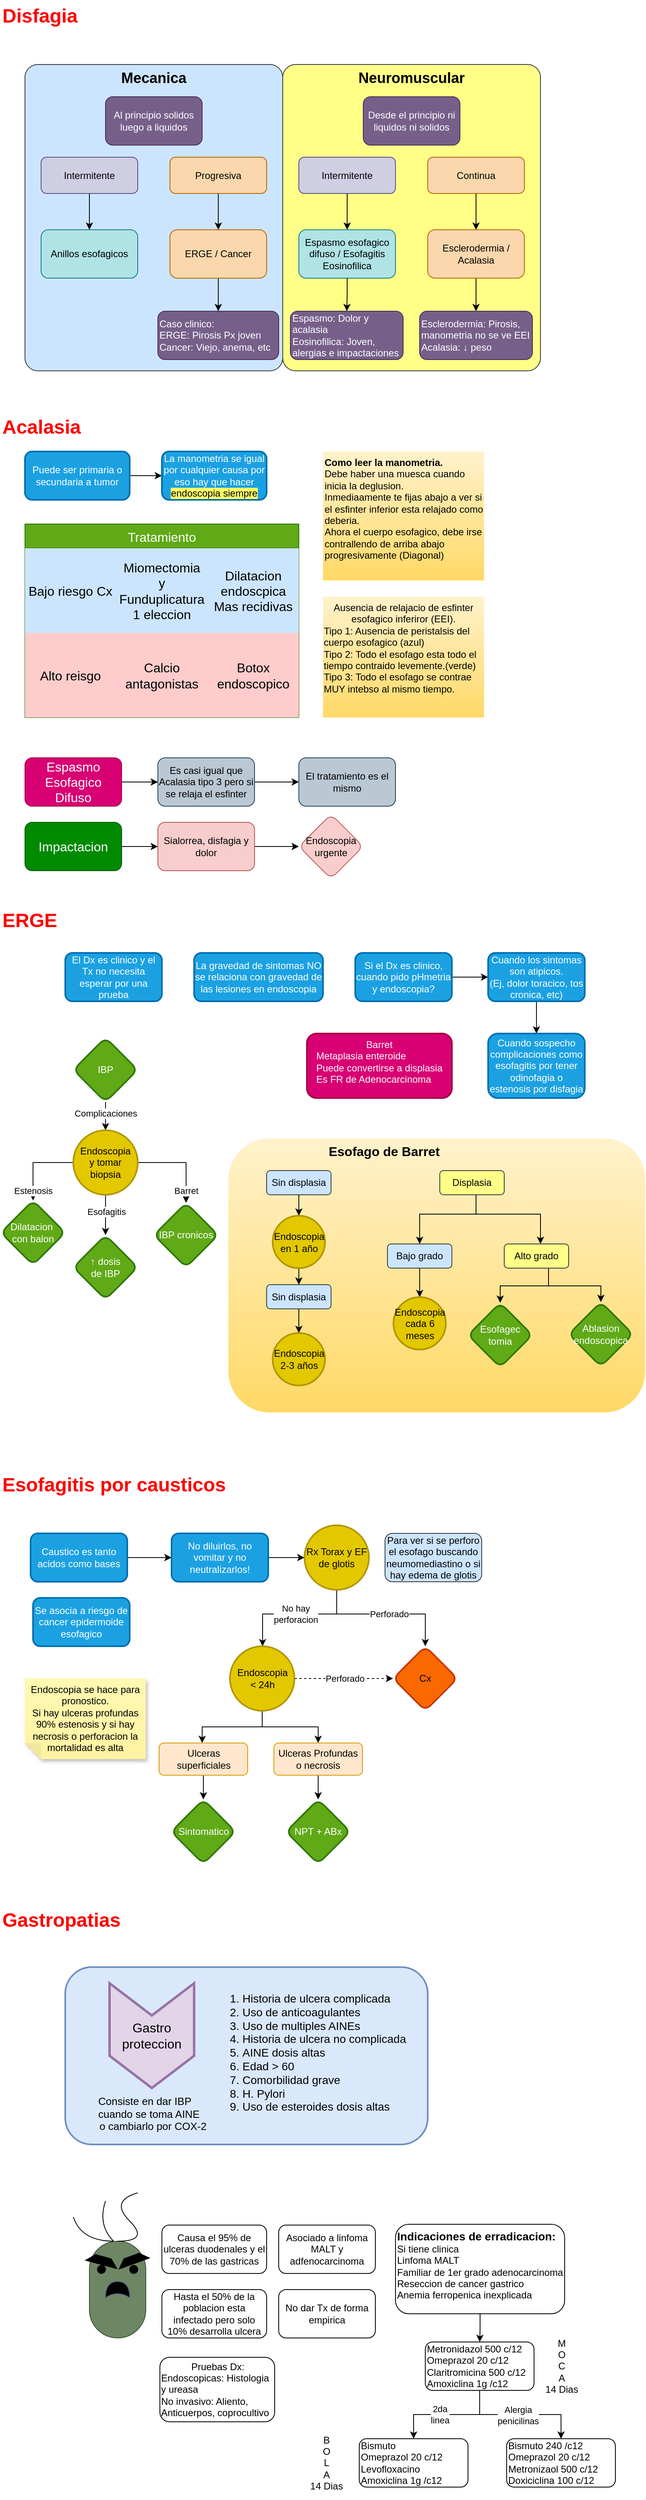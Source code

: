 <mxfile version="21.6.8" type="github">
  <diagram name="Page-1" id="vxQiwhmBXQwjBZL9es7v">
    <mxGraphModel dx="724" dy="748" grid="1" gridSize="10" guides="1" tooltips="1" connect="1" arrows="1" fold="1" page="1" pageScale="1" pageWidth="850" pageHeight="1100" background="none" math="0" shadow="0">
      <root>
        <mxCell id="0" />
        <mxCell id="1" parent="0" />
        <mxCell id="qXAimA_6PrYC_-zk_ydz-16" value="" style="rounded=1;whiteSpace=wrap;html=1;fillColor=#dae8fc;strokeColor=#6c8ebf;strokeWidth=2;" vertex="1" parent="1">
          <mxGeometry x="120" y="2480" width="450" height="220" as="geometry" />
        </mxCell>
        <mxCell id="oNGUDVq2gTV8FD3QDTzs-109" value="Esofago de Barret" style="rounded=1;whiteSpace=wrap;html=1;fillColor=#fff2cc;gradientColor=#ffd966;strokeColor=none;verticalAlign=top;fontStyle=1;fontSize=16;align=center;spacingLeft=-132;" parent="1" vertex="1">
          <mxGeometry x="322.5" y="1452" width="517.5" height="340" as="geometry" />
        </mxCell>
        <mxCell id="oNGUDVq2gTV8FD3QDTzs-1" value="Disfagia" style="text;strokeColor=none;fillColor=none;html=1;fontSize=24;fontStyle=1;verticalAlign=middle;align=left;fontColor=#FF0000;" parent="1" vertex="1">
          <mxGeometry x="40" y="40" width="200" height="40" as="geometry" />
        </mxCell>
        <mxCell id="oNGUDVq2gTV8FD3QDTzs-2" value="Mecanica" style="rounded=1;whiteSpace=wrap;html=1;fontSize=18;strokeColor=#36393d;fillColor=#cce5ff;verticalAlign=top;fontStyle=1;arcSize=5;" parent="1" vertex="1">
          <mxGeometry x="70" y="120" width="320" height="380" as="geometry" />
        </mxCell>
        <mxCell id="oNGUDVq2gTV8FD3QDTzs-3" value="Neuromuscular" style="rounded=1;whiteSpace=wrap;html=1;fontSize=18;strokeColor=#36393d;fillColor=#ffff88;verticalAlign=top;fontStyle=1;arcSize=5;" parent="1" vertex="1">
          <mxGeometry x="390" y="120" width="320" height="380" as="geometry" />
        </mxCell>
        <mxCell id="oNGUDVq2gTV8FD3QDTzs-10" value="" style="edgeStyle=orthogonalEdgeStyle;rounded=0;orthogonalLoop=1;jettySize=auto;html=1;" parent="1" source="oNGUDVq2gTV8FD3QDTzs-5" target="oNGUDVq2gTV8FD3QDTzs-9" edge="1">
          <mxGeometry relative="1" as="geometry" />
        </mxCell>
        <mxCell id="oNGUDVq2gTV8FD3QDTzs-5" value="Intermitente" style="rounded=1;whiteSpace=wrap;html=1;fillColor=#d0cee2;strokeColor=#56517e;" parent="1" vertex="1">
          <mxGeometry x="90" y="235" width="120" height="45" as="geometry" />
        </mxCell>
        <mxCell id="oNGUDVq2gTV8FD3QDTzs-12" value="" style="edgeStyle=orthogonalEdgeStyle;rounded=0;orthogonalLoop=1;jettySize=auto;html=1;" parent="1" source="oNGUDVq2gTV8FD3QDTzs-6" target="oNGUDVq2gTV8FD3QDTzs-11" edge="1">
          <mxGeometry relative="1" as="geometry" />
        </mxCell>
        <mxCell id="oNGUDVq2gTV8FD3QDTzs-6" value="Progresiva" style="rounded=1;whiteSpace=wrap;html=1;fillColor=#fad7ac;strokeColor=#b46504;" parent="1" vertex="1">
          <mxGeometry x="250" y="235" width="120" height="45" as="geometry" />
        </mxCell>
        <mxCell id="oNGUDVq2gTV8FD3QDTzs-16" value="" style="edgeStyle=orthogonalEdgeStyle;rounded=0;orthogonalLoop=1;jettySize=auto;html=1;" parent="1" source="oNGUDVq2gTV8FD3QDTzs-7" target="oNGUDVq2gTV8FD3QDTzs-15" edge="1">
          <mxGeometry relative="1" as="geometry" />
        </mxCell>
        <mxCell id="oNGUDVq2gTV8FD3QDTzs-7" value="Intermitente" style="rounded=1;whiteSpace=wrap;html=1;fillColor=#d0cee2;strokeColor=#56517e;" parent="1" vertex="1">
          <mxGeometry x="410" y="235" width="120" height="45" as="geometry" />
        </mxCell>
        <mxCell id="oNGUDVq2gTV8FD3QDTzs-18" value="" style="edgeStyle=orthogonalEdgeStyle;rounded=0;orthogonalLoop=1;jettySize=auto;html=1;" parent="1" source="oNGUDVq2gTV8FD3QDTzs-8" target="oNGUDVq2gTV8FD3QDTzs-17" edge="1">
          <mxGeometry relative="1" as="geometry" />
        </mxCell>
        <mxCell id="oNGUDVq2gTV8FD3QDTzs-8" value="Continua" style="rounded=1;whiteSpace=wrap;html=1;fillColor=#fad7ac;strokeColor=#b46504;" parent="1" vertex="1">
          <mxGeometry x="570" y="235" width="120" height="45" as="geometry" />
        </mxCell>
        <mxCell id="oNGUDVq2gTV8FD3QDTzs-9" value="Anillos esofagicos" style="rounded=1;whiteSpace=wrap;html=1;fillColor=#b0e3e6;strokeColor=#0e8088;" parent="1" vertex="1">
          <mxGeometry x="90" y="325" width="120" height="60" as="geometry" />
        </mxCell>
        <mxCell id="oNGUDVq2gTV8FD3QDTzs-14" value="" style="edgeStyle=orthogonalEdgeStyle;rounded=0;orthogonalLoop=1;jettySize=auto;html=1;" parent="1" source="oNGUDVq2gTV8FD3QDTzs-11" target="oNGUDVq2gTV8FD3QDTzs-13" edge="1">
          <mxGeometry relative="1" as="geometry" />
        </mxCell>
        <mxCell id="oNGUDVq2gTV8FD3QDTzs-11" value="ERGE / Cancer" style="rounded=1;whiteSpace=wrap;html=1;fillColor=#fad7ac;strokeColor=#b46504;" parent="1" vertex="1">
          <mxGeometry x="250" y="325" width="120" height="60" as="geometry" />
        </mxCell>
        <mxCell id="oNGUDVq2gTV8FD3QDTzs-13" value="Caso clinico:&lt;br&gt;ERGE: Pirosis Px joven&lt;br&gt;Cancer: Viejo, anema, etc" style="rounded=1;whiteSpace=wrap;html=1;align=left;fillColor=#76608a;fontColor=#ffffff;strokeColor=#432D57;" parent="1" vertex="1">
          <mxGeometry x="235" y="426" width="150" height="60" as="geometry" />
        </mxCell>
        <mxCell id="oNGUDVq2gTV8FD3QDTzs-141" value="" style="edgeStyle=orthogonalEdgeStyle;rounded=0;orthogonalLoop=1;jettySize=auto;html=1;" parent="1" source="oNGUDVq2gTV8FD3QDTzs-15" target="oNGUDVq2gTV8FD3QDTzs-140" edge="1">
          <mxGeometry relative="1" as="geometry" />
        </mxCell>
        <mxCell id="oNGUDVq2gTV8FD3QDTzs-15" value="Espasmo esofagico difuso / Esofagitis Eosinofilica" style="rounded=1;whiteSpace=wrap;html=1;fillColor=#b0e3e6;strokeColor=#0e8088;" parent="1" vertex="1">
          <mxGeometry x="410" y="325" width="120" height="60" as="geometry" />
        </mxCell>
        <mxCell id="oNGUDVq2gTV8FD3QDTzs-20" value="" style="edgeStyle=orthogonalEdgeStyle;rounded=0;orthogonalLoop=1;jettySize=auto;html=1;" parent="1" source="oNGUDVq2gTV8FD3QDTzs-17" target="oNGUDVq2gTV8FD3QDTzs-19" edge="1">
          <mxGeometry relative="1" as="geometry" />
        </mxCell>
        <mxCell id="oNGUDVq2gTV8FD3QDTzs-17" value="Esclerodermia / Acalasia" style="rounded=1;whiteSpace=wrap;html=1;fillColor=#fad7ac;strokeColor=#b46504;" parent="1" vertex="1">
          <mxGeometry x="570" y="325" width="120" height="60" as="geometry" />
        </mxCell>
        <mxCell id="oNGUDVq2gTV8FD3QDTzs-19" value="Esclerodermia: Pirosis, manometria no se ve EEI&lt;br&gt;Acalasia: ↓ peso" style="rounded=1;whiteSpace=wrap;html=1;align=left;fillColor=#76608a;fontColor=#ffffff;strokeColor=#432D57;" parent="1" vertex="1">
          <mxGeometry x="560" y="426" width="140" height="60" as="geometry" />
        </mxCell>
        <mxCell id="oNGUDVq2gTV8FD3QDTzs-21" value="Al principio solidos luego a liquidos" style="rounded=1;whiteSpace=wrap;html=1;fillColor=#76608a;fontColor=#ffffff;strokeColor=#432D57;" parent="1" vertex="1">
          <mxGeometry x="170" y="160" width="120" height="60" as="geometry" />
        </mxCell>
        <mxCell id="oNGUDVq2gTV8FD3QDTzs-22" value="Desde el principio ni liquidos ni solidos" style="rounded=1;whiteSpace=wrap;html=1;fillColor=#76608a;fontColor=#ffffff;strokeColor=#432D57;" parent="1" vertex="1">
          <mxGeometry x="490" y="160" width="120" height="60" as="geometry" />
        </mxCell>
        <mxCell id="oNGUDVq2gTV8FD3QDTzs-24" value="Acalasia" style="text;strokeColor=none;fillColor=none;html=1;fontSize=24;fontStyle=1;verticalAlign=middle;align=left;fontColor=#FF0000;" parent="1" vertex="1">
          <mxGeometry x="40" y="550" width="200" height="40" as="geometry" />
        </mxCell>
        <mxCell id="oNGUDVq2gTV8FD3QDTzs-27" value="" style="edgeStyle=orthogonalEdgeStyle;rounded=0;orthogonalLoop=1;jettySize=auto;html=1;" parent="1" source="oNGUDVq2gTV8FD3QDTzs-25" target="oNGUDVq2gTV8FD3QDTzs-26" edge="1">
          <mxGeometry relative="1" as="geometry" />
        </mxCell>
        <mxCell id="oNGUDVq2gTV8FD3QDTzs-25" value="Puede ser primaria o secundaria a tumor" style="rounded=1;whiteSpace=wrap;html=1;fillColor=#1ba1e2;fontColor=#ffffff;strokeColor=#006EAF;strokeWidth=2;" parent="1" vertex="1">
          <mxGeometry x="70" y="600" width="130" height="60" as="geometry" />
        </mxCell>
        <mxCell id="oNGUDVq2gTV8FD3QDTzs-26" value="La manometria se igual por cualquier causa por eso hay que hacer &lt;font color=&quot;#000000&quot;&gt;&lt;span style=&quot;background-color: rgb(255, 255, 102);&quot;&gt;endoscopia siempre&lt;/span&gt;&lt;/font&gt;" style="rounded=1;whiteSpace=wrap;html=1;fillColor=#1ba1e2;fontColor=#ffffff;strokeColor=#006EAF;strokeWidth=2;" parent="1" vertex="1">
          <mxGeometry x="240" y="600" width="130" height="60" as="geometry" />
        </mxCell>
        <mxCell id="oNGUDVq2gTV8FD3QDTzs-28" value="&lt;b&gt;Como leer la manometria.&lt;br&gt;&lt;/b&gt;Debe haber una muesca cuando inicia la deglusion.&lt;br&gt;Inmediaamente te fijas abajo a ver si el esfinter inferior esta relajado como deberia.&lt;br&gt;Ahora el cuerpo esofagico, debe irse contrallendo de arriba abajo progresivamente (Diagonal)" style="rounded=0;whiteSpace=wrap;html=1;verticalAlign=top;align=left;fillColor=#fff2cc;gradientColor=#ffd966;strokeColor=none;" parent="1" vertex="1">
          <mxGeometry x="440" y="600" width="200" height="160" as="geometry" />
        </mxCell>
        <mxCell id="oNGUDVq2gTV8FD3QDTzs-30" value="Ausencia de relajacio de esfinter esofagico inferiror (EEI).&lt;br&gt;&lt;div style=&quot;text-align: left;&quot;&gt;&lt;span style=&quot;background-color: initial;&quot;&gt;Tipo 1: Ausencia de peristalsis del cuerpo esofagico (azul)&lt;/span&gt;&lt;/div&gt;&lt;div style=&quot;text-align: left;&quot;&gt;&lt;span style=&quot;background-color: initial;&quot;&gt;Tipo 2: Todo el esofago esta todo el tiempo contraido levemente.(verde)&lt;/span&gt;&lt;/div&gt;&lt;div style=&quot;text-align: left;&quot;&gt;&lt;span style=&quot;background-color: initial;&quot;&gt;Tipo 3: Todo el esofago se contrae MUY intebso al mismo tiempo.&lt;/span&gt;&lt;/div&gt;" style="rounded=0;whiteSpace=wrap;html=1;verticalAlign=top;fillColor=#fff2cc;gradientColor=#ffd966;strokeColor=none;" parent="1" vertex="1">
          <mxGeometry x="440" y="780" width="200" height="150" as="geometry" />
        </mxCell>
        <mxCell id="oNGUDVq2gTV8FD3QDTzs-31" value="Tratamiento" style="shape=table;startSize=30;container=1;collapsible=0;childLayout=tableLayout;strokeColor=#2D7600;fontSize=16;fillColor=#60a917;fontColor=#ffffff;" parent="1" vertex="1">
          <mxGeometry x="70" y="690" width="340" height="240" as="geometry" />
        </mxCell>
        <mxCell id="oNGUDVq2gTV8FD3QDTzs-32" value="" style="shape=tableRow;horizontal=0;startSize=0;swimlaneHead=0;swimlaneBody=0;strokeColor=inherit;top=0;left=0;bottom=0;right=0;collapsible=0;dropTarget=0;fillColor=none;points=[[0,0.5],[1,0.5]];portConstraint=eastwest;fontSize=16;" parent="oNGUDVq2gTV8FD3QDTzs-31" vertex="1">
          <mxGeometry y="30" width="340" height="105" as="geometry" />
        </mxCell>
        <mxCell id="oNGUDVq2gTV8FD3QDTzs-33" value="Bajo riesgo Cx" style="shape=partialRectangle;html=1;whiteSpace=wrap;connectable=0;strokeColor=#36393d;overflow=hidden;fillColor=#cce5ff;top=0;left=0;bottom=0;right=0;pointerEvents=1;fontSize=16;" parent="oNGUDVq2gTV8FD3QDTzs-32" vertex="1">
          <mxGeometry width="113" height="105" as="geometry">
            <mxRectangle width="113" height="105" as="alternateBounds" />
          </mxGeometry>
        </mxCell>
        <mxCell id="oNGUDVq2gTV8FD3QDTzs-34" value="Miomectomia&lt;br&gt;y Funduplicatura&lt;br&gt;1 eleccion" style="shape=partialRectangle;html=1;whiteSpace=wrap;connectable=0;strokeColor=#36393d;overflow=hidden;fillColor=#cce5ff;top=0;left=0;bottom=0;right=0;pointerEvents=1;fontSize=16;" parent="oNGUDVq2gTV8FD3QDTzs-32" vertex="1">
          <mxGeometry x="113" width="114" height="105" as="geometry">
            <mxRectangle width="114" height="105" as="alternateBounds" />
          </mxGeometry>
        </mxCell>
        <mxCell id="oNGUDVq2gTV8FD3QDTzs-47" value="Dilatacion endoscpica&lt;br&gt;Mas recidivas" style="shape=partialRectangle;html=1;whiteSpace=wrap;connectable=0;strokeColor=#36393d;overflow=hidden;fillColor=#cce5ff;top=0;left=0;bottom=0;right=0;pointerEvents=1;fontSize=16;" parent="oNGUDVq2gTV8FD3QDTzs-32" vertex="1">
          <mxGeometry x="227" width="113" height="105" as="geometry">
            <mxRectangle width="113" height="105" as="alternateBounds" />
          </mxGeometry>
        </mxCell>
        <mxCell id="oNGUDVq2gTV8FD3QDTzs-36" value="" style="shape=tableRow;horizontal=0;startSize=0;swimlaneHead=0;swimlaneBody=0;strokeColor=inherit;top=0;left=0;bottom=0;right=0;collapsible=0;dropTarget=0;fillColor=none;points=[[0,0.5],[1,0.5]];portConstraint=eastwest;fontSize=16;" parent="oNGUDVq2gTV8FD3QDTzs-31" vertex="1">
          <mxGeometry y="135" width="340" height="105" as="geometry" />
        </mxCell>
        <mxCell id="oNGUDVq2gTV8FD3QDTzs-37" value="Alto reisgo" style="shape=partialRectangle;html=1;whiteSpace=wrap;connectable=0;strokeColor=#36393d;overflow=hidden;fillColor=#ffcccc;top=0;left=0;bottom=0;right=0;pointerEvents=1;fontSize=16;" parent="oNGUDVq2gTV8FD3QDTzs-36" vertex="1">
          <mxGeometry width="113" height="105" as="geometry">
            <mxRectangle width="113" height="105" as="alternateBounds" />
          </mxGeometry>
        </mxCell>
        <mxCell id="oNGUDVq2gTV8FD3QDTzs-38" value="Calcio antagonistas" style="shape=partialRectangle;html=1;whiteSpace=wrap;connectable=0;strokeColor=#36393d;overflow=hidden;fillColor=#ffcccc;top=0;left=0;bottom=0;right=0;pointerEvents=1;fontSize=16;" parent="oNGUDVq2gTV8FD3QDTzs-36" vertex="1">
          <mxGeometry x="113" width="114" height="105" as="geometry">
            <mxRectangle width="114" height="105" as="alternateBounds" />
          </mxGeometry>
        </mxCell>
        <mxCell id="oNGUDVq2gTV8FD3QDTzs-48" value="Botox endoscopico" style="shape=partialRectangle;html=1;whiteSpace=wrap;connectable=0;strokeColor=#36393d;overflow=hidden;fillColor=#ffcccc;top=0;left=0;bottom=0;right=0;pointerEvents=1;fontSize=16;" parent="oNGUDVq2gTV8FD3QDTzs-36" vertex="1">
          <mxGeometry x="227" width="113" height="105" as="geometry">
            <mxRectangle width="113" height="105" as="alternateBounds" />
          </mxGeometry>
        </mxCell>
        <mxCell id="oNGUDVq2gTV8FD3QDTzs-51" value="" style="edgeStyle=orthogonalEdgeStyle;rounded=0;orthogonalLoop=1;jettySize=auto;html=1;" parent="1" source="oNGUDVq2gTV8FD3QDTzs-49" target="oNGUDVq2gTV8FD3QDTzs-50" edge="1">
          <mxGeometry relative="1" as="geometry" />
        </mxCell>
        <mxCell id="oNGUDVq2gTV8FD3QDTzs-49" value="Espasmo Esofagico Difuso" style="rounded=1;whiteSpace=wrap;html=1;fontSize=16;fillColor=#d80073;fontColor=#ffffff;strokeColor=#A50040;" parent="1" vertex="1">
          <mxGeometry x="70" y="980" width="120" height="60" as="geometry" />
        </mxCell>
        <mxCell id="oNGUDVq2gTV8FD3QDTzs-53" value="" style="edgeStyle=orthogonalEdgeStyle;rounded=0;orthogonalLoop=1;jettySize=auto;html=1;" parent="1" source="oNGUDVq2gTV8FD3QDTzs-50" target="oNGUDVq2gTV8FD3QDTzs-52" edge="1">
          <mxGeometry relative="1" as="geometry" />
        </mxCell>
        <mxCell id="oNGUDVq2gTV8FD3QDTzs-50" value="Es casi igual que Acalasia tipo 3 pero si se relaja el esfinter" style="rounded=1;whiteSpace=wrap;html=1;fillColor=#bac8d3;strokeColor=#23445d;" parent="1" vertex="1">
          <mxGeometry x="235" y="980" width="120" height="60" as="geometry" />
        </mxCell>
        <mxCell id="oNGUDVq2gTV8FD3QDTzs-52" value="El tratamiento es el mismo" style="rounded=1;whiteSpace=wrap;html=1;fillColor=#bac8d3;strokeColor=#23445d;" parent="1" vertex="1">
          <mxGeometry x="410" y="980" width="120" height="60" as="geometry" />
        </mxCell>
        <mxCell id="oNGUDVq2gTV8FD3QDTzs-54" value="ERGE" style="text;strokeColor=none;fillColor=none;html=1;fontSize=24;fontStyle=1;verticalAlign=middle;align=left;fontColor=#FF0000;" parent="1" vertex="1">
          <mxGeometry x="40" y="1162" width="200" height="40" as="geometry" />
        </mxCell>
        <mxCell id="oNGUDVq2gTV8FD3QDTzs-56" value="El Dx es clinico y el Tx no necesita esperar por una prueba" style="rounded=1;whiteSpace=wrap;html=1;fillColor=#1ba1e2;fontColor=#ffffff;strokeColor=#006EAF;strokeWidth=2;" parent="1" vertex="1">
          <mxGeometry x="120" y="1222" width="120" height="60" as="geometry" />
        </mxCell>
        <mxCell id="oNGUDVq2gTV8FD3QDTzs-57" value="La gravedad de sintomas NO se relaciona con gravedad de las lesiones en endoscopia" style="rounded=1;whiteSpace=wrap;html=1;fillColor=#1ba1e2;fontColor=#ffffff;strokeColor=#006EAF;strokeWidth=2;" parent="1" vertex="1">
          <mxGeometry x="280" y="1222" width="160" height="60" as="geometry" />
        </mxCell>
        <mxCell id="oNGUDVq2gTV8FD3QDTzs-60" value="" style="edgeStyle=orthogonalEdgeStyle;rounded=0;orthogonalLoop=1;jettySize=auto;html=1;" parent="1" source="oNGUDVq2gTV8FD3QDTzs-58" target="oNGUDVq2gTV8FD3QDTzs-59" edge="1">
          <mxGeometry relative="1" as="geometry" />
        </mxCell>
        <mxCell id="oNGUDVq2gTV8FD3QDTzs-58" value="Si el Dx es clinico, cuando pido pHmetria y endoscopia?" style="rounded=1;whiteSpace=wrap;html=1;fillColor=#1ba1e2;fontColor=#ffffff;strokeColor=#006EAF;strokeWidth=2;" parent="1" vertex="1">
          <mxGeometry x="480" y="1222" width="120" height="60" as="geometry" />
        </mxCell>
        <mxCell id="oNGUDVq2gTV8FD3QDTzs-62" value="" style="edgeStyle=orthogonalEdgeStyle;rounded=0;orthogonalLoop=1;jettySize=auto;html=1;" parent="1" source="oNGUDVq2gTV8FD3QDTzs-59" target="oNGUDVq2gTV8FD3QDTzs-61" edge="1">
          <mxGeometry relative="1" as="geometry" />
        </mxCell>
        <mxCell id="oNGUDVq2gTV8FD3QDTzs-59" value="Cuando los sintomas son atipicos. &lt;br&gt;(Ej, dolor toracico, tos cronica, etc)" style="rounded=1;whiteSpace=wrap;html=1;fillColor=#1ba1e2;fontColor=#ffffff;strokeColor=#006EAF;strokeWidth=2;" parent="1" vertex="1">
          <mxGeometry x="645" y="1222" width="120" height="60" as="geometry" />
        </mxCell>
        <mxCell id="oNGUDVq2gTV8FD3QDTzs-61" value="Cuando sospecho complicaciones como esofagitis por tener odinofagia o estenosis por disfagia" style="rounded=1;whiteSpace=wrap;html=1;fillColor=#1ba1e2;fontColor=#ffffff;strokeColor=#006EAF;strokeWidth=2;" parent="1" vertex="1">
          <mxGeometry x="645" y="1322" width="120" height="80" as="geometry" />
        </mxCell>
        <mxCell id="oNGUDVq2gTV8FD3QDTzs-63" value="IBP" style="rhombus;whiteSpace=wrap;html=1;rounded=1;fillColor=#60a917;fontColor=#ffffff;strokeColor=#2D7600;strokeWidth=2;" parent="1" vertex="1">
          <mxGeometry x="130" y="1327" width="80" height="80" as="geometry" />
        </mxCell>
        <mxCell id="oNGUDVq2gTV8FD3QDTzs-65" value="IBP cronicos" style="rhombus;whiteSpace=wrap;html=1;rounded=1;fillColor=#60a917;fontColor=#ffffff;strokeColor=#2D7600;strokeWidth=2;" parent="1" vertex="1">
          <mxGeometry x="230" y="1532" width="80" height="80" as="geometry" />
        </mxCell>
        <mxCell id="oNGUDVq2gTV8FD3QDTzs-68" value="Dilatacion&amp;nbsp;&lt;br&gt;con balon" style="rhombus;whiteSpace=wrap;html=1;rounded=1;direction=south;fillColor=#60a917;fontColor=#ffffff;strokeColor=#2D7600;strokeWidth=2;" parent="1" vertex="1">
          <mxGeometry x="40" y="1529" width="80" height="80" as="geometry" />
        </mxCell>
        <mxCell id="oNGUDVq2gTV8FD3QDTzs-72" value="" style="edgeStyle=orthogonalEdgeStyle;rounded=0;orthogonalLoop=1;jettySize=auto;html=1;" parent="1" source="oNGUDVq2gTV8FD3QDTzs-63" target="oNGUDVq2gTV8FD3QDTzs-71" edge="1">
          <mxGeometry relative="1" as="geometry">
            <mxPoint x="355" y="1357" as="sourcePoint" />
            <mxPoint x="285" y="1617" as="targetPoint" />
          </mxGeometry>
        </mxCell>
        <mxCell id="oNGUDVq2gTV8FD3QDTzs-105" value="Complicaciones" style="edgeLabel;html=1;align=center;verticalAlign=middle;resizable=0;points=[];" parent="oNGUDVq2gTV8FD3QDTzs-72" vertex="1" connectable="0">
          <mxGeometry x="-0.378" relative="1" as="geometry">
            <mxPoint as="offset" />
          </mxGeometry>
        </mxCell>
        <mxCell id="oNGUDVq2gTV8FD3QDTzs-74" value="" style="edgeStyle=orthogonalEdgeStyle;rounded=0;orthogonalLoop=1;jettySize=auto;html=1;" parent="1" source="oNGUDVq2gTV8FD3QDTzs-71" target="oNGUDVq2gTV8FD3QDTzs-68" edge="1">
          <mxGeometry relative="1" as="geometry" />
        </mxCell>
        <mxCell id="oNGUDVq2gTV8FD3QDTzs-106" value="Estenosis" style="edgeLabel;html=1;align=center;verticalAlign=middle;resizable=0;points=[];" parent="oNGUDVq2gTV8FD3QDTzs-74" vertex="1" connectable="0">
          <mxGeometry x="0.559" relative="1" as="geometry">
            <mxPoint y="9" as="offset" />
          </mxGeometry>
        </mxCell>
        <mxCell id="oNGUDVq2gTV8FD3QDTzs-75" value="" style="edgeStyle=orthogonalEdgeStyle;rounded=0;orthogonalLoop=1;jettySize=auto;html=1;" parent="1" source="oNGUDVq2gTV8FD3QDTzs-71" target="oNGUDVq2gTV8FD3QDTzs-65" edge="1">
          <mxGeometry relative="1" as="geometry" />
        </mxCell>
        <mxCell id="oNGUDVq2gTV8FD3QDTzs-104" value="Barret" style="edgeLabel;html=1;align=center;verticalAlign=middle;resizable=0;points=[];" parent="oNGUDVq2gTV8FD3QDTzs-75" vertex="1" connectable="0">
          <mxGeometry x="0.65" y="2" relative="1" as="geometry">
            <mxPoint x="-2" y="4" as="offset" />
          </mxGeometry>
        </mxCell>
        <mxCell id="oNGUDVq2gTV8FD3QDTzs-79" value="" style="edgeStyle=orthogonalEdgeStyle;rounded=0;orthogonalLoop=1;jettySize=auto;html=1;" parent="1" source="oNGUDVq2gTV8FD3QDTzs-71" target="oNGUDVq2gTV8FD3QDTzs-78" edge="1">
          <mxGeometry relative="1" as="geometry" />
        </mxCell>
        <mxCell id="oNGUDVq2gTV8FD3QDTzs-80" value="Esofagitis" style="edgeLabel;html=1;align=center;verticalAlign=middle;resizable=0;points=[];" parent="oNGUDVq2gTV8FD3QDTzs-79" vertex="1" connectable="0">
          <mxGeometry x="-0.176" y="1" relative="1" as="geometry">
            <mxPoint as="offset" />
          </mxGeometry>
        </mxCell>
        <mxCell id="oNGUDVq2gTV8FD3QDTzs-71" value="Endoscopia&lt;br&gt;y tomar biopsia" style="ellipse;whiteSpace=wrap;html=1;aspect=fixed;fillColor=#e3c800;fontColor=#000000;strokeColor=#B09500;strokeWidth=2;" parent="1" vertex="1">
          <mxGeometry x="130" y="1442" width="80" height="80" as="geometry" />
        </mxCell>
        <mxCell id="oNGUDVq2gTV8FD3QDTzs-78" value="↑ dosis &lt;br&gt;de IBP" style="rhombus;whiteSpace=wrap;html=1;rounded=1;fillColor=#60a917;fontColor=#ffffff;strokeColor=#2D7600;strokeWidth=2;" parent="1" vertex="1">
          <mxGeometry x="130" y="1572" width="80" height="80" as="geometry" />
        </mxCell>
        <mxCell id="oNGUDVq2gTV8FD3QDTzs-81" value="Barret&lt;br&gt;&lt;div style=&quot;text-align: left;&quot;&gt;&lt;span style=&quot;background-color: initial;&quot;&gt;Metaplasia enteroide&lt;/span&gt;&lt;/div&gt;&lt;div style=&quot;text-align: left;&quot;&gt;&lt;span style=&quot;background-color: initial;&quot;&gt;Puede convertirse a displasia&lt;/span&gt;&lt;/div&gt;&lt;div style=&quot;text-align: left;&quot;&gt;&lt;span style=&quot;background-color: initial;&quot;&gt;Es FR de Adenocarcinoma&lt;/span&gt;&lt;/div&gt;" style="rounded=1;whiteSpace=wrap;html=1;verticalAlign=top;fillColor=#d80073;fontColor=#ffffff;strokeColor=#A50040;strokeWidth=2;" parent="1" vertex="1">
          <mxGeometry x="420" y="1322" width="180" height="80" as="geometry" />
        </mxCell>
        <mxCell id="oNGUDVq2gTV8FD3QDTzs-87" value="" style="edgeStyle=orthogonalEdgeStyle;rounded=0;orthogonalLoop=1;jettySize=auto;html=1;" parent="1" source="oNGUDVq2gTV8FD3QDTzs-82" target="oNGUDVq2gTV8FD3QDTzs-86" edge="1">
          <mxGeometry relative="1" as="geometry" />
        </mxCell>
        <mxCell id="oNGUDVq2gTV8FD3QDTzs-82" value="Sin displasia" style="rounded=1;whiteSpace=wrap;html=1;fillColor=#cce5ff;strokeColor=#36393d;" parent="1" vertex="1">
          <mxGeometry x="370" y="1492" width="80" height="30" as="geometry" />
        </mxCell>
        <mxCell id="oNGUDVq2gTV8FD3QDTzs-93" value="" style="edgeStyle=orthogonalEdgeStyle;rounded=0;orthogonalLoop=1;jettySize=auto;html=1;" parent="1" source="oNGUDVq2gTV8FD3QDTzs-83" target="oNGUDVq2gTV8FD3QDTzs-92" edge="1">
          <mxGeometry relative="1" as="geometry">
            <Array as="points">
              <mxPoint x="630" y="1546" />
              <mxPoint x="560" y="1546" />
            </Array>
          </mxGeometry>
        </mxCell>
        <mxCell id="oNGUDVq2gTV8FD3QDTzs-97" value="" style="edgeStyle=orthogonalEdgeStyle;rounded=0;orthogonalLoop=1;jettySize=auto;html=1;" parent="1" source="oNGUDVq2gTV8FD3QDTzs-83" target="oNGUDVq2gTV8FD3QDTzs-96" edge="1">
          <mxGeometry relative="1" as="geometry">
            <Array as="points">
              <mxPoint x="630" y="1546" />
              <mxPoint x="710" y="1546" />
            </Array>
          </mxGeometry>
        </mxCell>
        <mxCell id="oNGUDVq2gTV8FD3QDTzs-83" value="Displasia" style="rounded=1;whiteSpace=wrap;html=1;fillColor=#ffff88;strokeColor=#36393d;" parent="1" vertex="1">
          <mxGeometry x="585" y="1492" width="80" height="30" as="geometry" />
        </mxCell>
        <mxCell id="oNGUDVq2gTV8FD3QDTzs-89" value="" style="edgeStyle=orthogonalEdgeStyle;rounded=0;orthogonalLoop=1;jettySize=auto;html=1;" parent="1" source="oNGUDVq2gTV8FD3QDTzs-86" target="oNGUDVq2gTV8FD3QDTzs-88" edge="1">
          <mxGeometry relative="1" as="geometry" />
        </mxCell>
        <mxCell id="oNGUDVq2gTV8FD3QDTzs-86" value="Endoscopia en 1 año" style="ellipse;whiteSpace=wrap;html=1;rounded=1;fillColor=#e3c800;fontColor=#000000;strokeColor=#B09500;strokeWidth=2;" parent="1" vertex="1">
          <mxGeometry x="377.5" y="1548" width="65" height="65" as="geometry" />
        </mxCell>
        <mxCell id="oNGUDVq2gTV8FD3QDTzs-91" value="" style="edgeStyle=orthogonalEdgeStyle;rounded=0;orthogonalLoop=1;jettySize=auto;html=1;" parent="1" source="oNGUDVq2gTV8FD3QDTzs-88" target="oNGUDVq2gTV8FD3QDTzs-90" edge="1">
          <mxGeometry relative="1" as="geometry" />
        </mxCell>
        <mxCell id="oNGUDVq2gTV8FD3QDTzs-88" value="Sin displasia" style="rounded=1;whiteSpace=wrap;html=1;fillColor=#cce5ff;strokeColor=#36393d;" parent="1" vertex="1">
          <mxGeometry x="370" y="1633.5" width="80" height="30" as="geometry" />
        </mxCell>
        <mxCell id="oNGUDVq2gTV8FD3QDTzs-90" value="Endoscopia &lt;br&gt;2-3 años" style="ellipse;whiteSpace=wrap;html=1;rounded=1;fillColor=#e3c800;fontColor=#000000;strokeColor=#B09500;strokeWidth=2;" parent="1" vertex="1">
          <mxGeometry x="377.5" y="1693.5" width="65" height="65" as="geometry" />
        </mxCell>
        <mxCell id="oNGUDVq2gTV8FD3QDTzs-95" value="" style="edgeStyle=orthogonalEdgeStyle;rounded=0;orthogonalLoop=1;jettySize=auto;html=1;" parent="1" source="oNGUDVq2gTV8FD3QDTzs-92" target="oNGUDVq2gTV8FD3QDTzs-94" edge="1">
          <mxGeometry relative="1" as="geometry" />
        </mxCell>
        <mxCell id="oNGUDVq2gTV8FD3QDTzs-92" value="Bajo grado" style="rounded=1;whiteSpace=wrap;html=1;fillColor=#cce5ff;strokeColor=#36393d;" parent="1" vertex="1">
          <mxGeometry x="520" y="1583" width="80" height="30" as="geometry" />
        </mxCell>
        <mxCell id="oNGUDVq2gTV8FD3QDTzs-94" value="Endoscopia cada 6 meses" style="ellipse;whiteSpace=wrap;html=1;rounded=1;fillColor=#e3c800;fontColor=#000000;strokeColor=#B09500;strokeWidth=2;" parent="1" vertex="1">
          <mxGeometry x="527.5" y="1649" width="65" height="65" as="geometry" />
        </mxCell>
        <mxCell id="oNGUDVq2gTV8FD3QDTzs-99" value="" style="edgeStyle=orthogonalEdgeStyle;rounded=0;orthogonalLoop=1;jettySize=auto;html=1;" parent="1" source="oNGUDVq2gTV8FD3QDTzs-96" target="oNGUDVq2gTV8FD3QDTzs-98" edge="1">
          <mxGeometry relative="1" as="geometry">
            <Array as="points">
              <mxPoint x="720" y="1635" />
              <mxPoint x="660" y="1635" />
            </Array>
          </mxGeometry>
        </mxCell>
        <mxCell id="oNGUDVq2gTV8FD3QDTzs-101" value="" style="edgeStyle=orthogonalEdgeStyle;rounded=0;orthogonalLoop=1;jettySize=auto;html=1;entryX=0.5;entryY=0;entryDx=0;entryDy=0;" parent="1" target="oNGUDVq2gTV8FD3QDTzs-100" edge="1">
          <mxGeometry relative="1" as="geometry">
            <mxPoint x="720" y="1628" as="sourcePoint" />
            <mxPoint x="785" y="1651" as="targetPoint" />
            <Array as="points">
              <mxPoint x="720" y="1635" />
              <mxPoint x="785" y="1635" />
            </Array>
          </mxGeometry>
        </mxCell>
        <mxCell id="oNGUDVq2gTV8FD3QDTzs-96" value="Alto grado" style="rounded=1;whiteSpace=wrap;html=1;fillColor=#ffff88;strokeColor=#36393d;" parent="1" vertex="1">
          <mxGeometry x="665" y="1583" width="80" height="30" as="geometry" />
        </mxCell>
        <mxCell id="oNGUDVq2gTV8FD3QDTzs-98" value="Esofagec&lt;br&gt;tomia" style="rhombus;whiteSpace=wrap;html=1;rounded=1;fillColor=#60a917;fontColor=#ffffff;strokeColor=#2D7600;strokeWidth=2;" parent="1" vertex="1">
          <mxGeometry x="620" y="1656" width="80" height="80" as="geometry" />
        </mxCell>
        <mxCell id="oNGUDVq2gTV8FD3QDTzs-100" value="Ablasion endoscopica" style="rhombus;whiteSpace=wrap;html=1;rounded=1;fillColor=#60a917;fontColor=#ffffff;strokeColor=#2D7600;strokeWidth=2;" parent="1" vertex="1">
          <mxGeometry x="745" y="1655" width="80" height="80" as="geometry" />
        </mxCell>
        <mxCell id="oNGUDVq2gTV8FD3QDTzs-110" value="Esofagitis por causticos" style="text;strokeColor=none;fillColor=none;html=1;fontSize=24;fontStyle=1;verticalAlign=middle;align=left;fontColor=#FF0000;" parent="1" vertex="1">
          <mxGeometry x="40" y="1862" width="200" height="40" as="geometry" />
        </mxCell>
        <mxCell id="oNGUDVq2gTV8FD3QDTzs-114" value="" style="edgeStyle=orthogonalEdgeStyle;rounded=0;orthogonalLoop=1;jettySize=auto;html=1;" parent="1" source="oNGUDVq2gTV8FD3QDTzs-112" target="oNGUDVq2gTV8FD3QDTzs-113" edge="1">
          <mxGeometry relative="1" as="geometry" />
        </mxCell>
        <mxCell id="oNGUDVq2gTV8FD3QDTzs-112" value="Caustico es tanto acidos como bases" style="rounded=1;whiteSpace=wrap;html=1;fillColor=#1ba1e2;fontColor=#ffffff;strokeColor=#006EAF;strokeWidth=2;" parent="1" vertex="1">
          <mxGeometry x="77" y="1942" width="120" height="60" as="geometry" />
        </mxCell>
        <mxCell id="oNGUDVq2gTV8FD3QDTzs-116" value="" style="edgeStyle=orthogonalEdgeStyle;rounded=0;orthogonalLoop=1;jettySize=auto;html=1;" parent="1" source="oNGUDVq2gTV8FD3QDTzs-113" target="oNGUDVq2gTV8FD3QDTzs-115" edge="1">
          <mxGeometry relative="1" as="geometry" />
        </mxCell>
        <mxCell id="oNGUDVq2gTV8FD3QDTzs-113" value="No diluirlos, no vomitar y no neutralizarlos!" style="rounded=1;whiteSpace=wrap;html=1;fillColor=#1ba1e2;fontColor=#ffffff;strokeColor=#006EAF;strokeWidth=2;" parent="1" vertex="1">
          <mxGeometry x="252" y="1942" width="120" height="60" as="geometry" />
        </mxCell>
        <mxCell id="oNGUDVq2gTV8FD3QDTzs-119" value="" style="edgeStyle=orthogonalEdgeStyle;rounded=0;orthogonalLoop=1;jettySize=auto;html=1;" parent="1" source="oNGUDVq2gTV8FD3QDTzs-115" target="oNGUDVq2gTV8FD3QDTzs-118" edge="1">
          <mxGeometry relative="1" as="geometry">
            <Array as="points">
              <mxPoint x="457" y="2042" />
              <mxPoint x="365" y="2042" />
            </Array>
          </mxGeometry>
        </mxCell>
        <mxCell id="oNGUDVq2gTV8FD3QDTzs-120" value="No hay&lt;br&gt;perforacion" style="edgeLabel;html=1;align=center;verticalAlign=middle;resizable=0;points=[];spacing=-2;" parent="oNGUDVq2gTV8FD3QDTzs-119" vertex="1" connectable="0">
          <mxGeometry x="-0.275" y="-2" relative="1" as="geometry">
            <mxPoint x="-23" y="2" as="offset" />
          </mxGeometry>
        </mxCell>
        <mxCell id="oNGUDVq2gTV8FD3QDTzs-126" value="" style="edgeStyle=orthogonalEdgeStyle;rounded=0;orthogonalLoop=1;jettySize=auto;html=1;" parent="1" source="oNGUDVq2gTV8FD3QDTzs-115" target="oNGUDVq2gTV8FD3QDTzs-125" edge="1">
          <mxGeometry relative="1" as="geometry">
            <Array as="points">
              <mxPoint x="457" y="2042" />
              <mxPoint x="567" y="2042" />
            </Array>
          </mxGeometry>
        </mxCell>
        <mxCell id="oNGUDVq2gTV8FD3QDTzs-127" value="Perforado" style="edgeLabel;html=1;align=center;verticalAlign=middle;resizable=0;points=[];" parent="oNGUDVq2gTV8FD3QDTzs-126" vertex="1" connectable="0">
          <mxGeometry x="-0.3" y="1" relative="1" as="geometry">
            <mxPoint x="32" y="1" as="offset" />
          </mxGeometry>
        </mxCell>
        <mxCell id="oNGUDVq2gTV8FD3QDTzs-115" value="Rx Torax y EF de glotis" style="ellipse;whiteSpace=wrap;html=1;rounded=1;fillColor=#e3c800;fontColor=#000000;strokeColor=#B09500;strokeWidth=2;" parent="1" vertex="1">
          <mxGeometry x="417" y="1932" width="80" height="80" as="geometry" />
        </mxCell>
        <mxCell id="oNGUDVq2gTV8FD3QDTzs-117" value="Para ver si se perforo el esofago buscando neumomediastino o si hay edema de glotis" style="rounded=1;whiteSpace=wrap;html=1;fillColor=#cce5ff;strokeColor=#36393d;" parent="1" vertex="1">
          <mxGeometry x="517" y="1942" width="120" height="60" as="geometry" />
        </mxCell>
        <mxCell id="oNGUDVq2gTV8FD3QDTzs-129" value="" style="edgeStyle=orthogonalEdgeStyle;rounded=0;orthogonalLoop=1;jettySize=auto;html=1;" parent="1" source="oNGUDVq2gTV8FD3QDTzs-118" target="oNGUDVq2gTV8FD3QDTzs-128" edge="1">
          <mxGeometry relative="1" as="geometry">
            <Array as="points">
              <mxPoint x="365" y="2182" />
              <mxPoint x="290" y="2182" />
            </Array>
          </mxGeometry>
        </mxCell>
        <mxCell id="oNGUDVq2gTV8FD3QDTzs-134" style="edgeStyle=orthogonalEdgeStyle;rounded=0;orthogonalLoop=1;jettySize=auto;html=1;entryX=0;entryY=0.5;entryDx=0;entryDy=0;dashed=1;" parent="1" source="oNGUDVq2gTV8FD3QDTzs-118" target="oNGUDVq2gTV8FD3QDTzs-125" edge="1">
          <mxGeometry relative="1" as="geometry" />
        </mxCell>
        <mxCell id="oNGUDVq2gTV8FD3QDTzs-135" value="Perforado" style="edgeLabel;html=1;align=center;verticalAlign=middle;resizable=0;points=[];" parent="oNGUDVq2gTV8FD3QDTzs-134" vertex="1" connectable="0">
          <mxGeometry x="-0.306" relative="1" as="geometry">
            <mxPoint x="20" as="offset" />
          </mxGeometry>
        </mxCell>
        <mxCell id="oNGUDVq2gTV8FD3QDTzs-136" style="edgeStyle=orthogonalEdgeStyle;rounded=0;orthogonalLoop=1;jettySize=auto;html=1;entryX=0.5;entryY=0;entryDx=0;entryDy=0;" parent="1" source="oNGUDVq2gTV8FD3QDTzs-118" target="oNGUDVq2gTV8FD3QDTzs-131" edge="1">
          <mxGeometry relative="1" as="geometry" />
        </mxCell>
        <mxCell id="oNGUDVq2gTV8FD3QDTzs-118" value="Endoscopia &lt;br&gt;&amp;lt; 24h" style="ellipse;whiteSpace=wrap;html=1;rounded=1;fillColor=#e3c800;fontColor=#000000;strokeColor=#B09500;strokeWidth=2;" parent="1" vertex="1">
          <mxGeometry x="324.5" y="2082" width="80" height="80" as="geometry" />
        </mxCell>
        <mxCell id="oNGUDVq2gTV8FD3QDTzs-124" value="Se asocia a riesgo de cancer epidermoide esofagico" style="rounded=1;whiteSpace=wrap;html=1;fillColor=#1ba1e2;fontColor=#ffffff;strokeColor=#006EAF;strokeWidth=2;" parent="1" vertex="1">
          <mxGeometry x="80" y="2022" width="120" height="60" as="geometry" />
        </mxCell>
        <mxCell id="oNGUDVq2gTV8FD3QDTzs-125" value="Cx" style="rhombus;whiteSpace=wrap;html=1;rounded=1;fillColor=#fa6800;fontColor=#000000;strokeColor=#C73500;strokeWidth=2;" parent="1" vertex="1">
          <mxGeometry x="527" y="2082" width="80" height="80" as="geometry" />
        </mxCell>
        <mxCell id="oNGUDVq2gTV8FD3QDTzs-138" value="" style="edgeStyle=orthogonalEdgeStyle;rounded=0;orthogonalLoop=1;jettySize=auto;html=1;" parent="1" source="oNGUDVq2gTV8FD3QDTzs-128" target="oNGUDVq2gTV8FD3QDTzs-137" edge="1">
          <mxGeometry relative="1" as="geometry" />
        </mxCell>
        <mxCell id="oNGUDVq2gTV8FD3QDTzs-128" value="Ulceras superficiales" style="whiteSpace=wrap;html=1;rounded=1;fillColor=#ffe6cc;strokeColor=#d79b00;" parent="1" vertex="1">
          <mxGeometry x="236.5" y="2202" width="110" height="40" as="geometry" />
        </mxCell>
        <mxCell id="oNGUDVq2gTV8FD3QDTzs-133" value="" style="edgeStyle=orthogonalEdgeStyle;rounded=0;orthogonalLoop=1;jettySize=auto;html=1;" parent="1" source="oNGUDVq2gTV8FD3QDTzs-131" target="oNGUDVq2gTV8FD3QDTzs-132" edge="1">
          <mxGeometry relative="1" as="geometry" />
        </mxCell>
        <mxCell id="oNGUDVq2gTV8FD3QDTzs-131" value="Ulceras Profundas o necrosis" style="whiteSpace=wrap;html=1;rounded=1;fillColor=#ffe6cc;strokeColor=#d79b00;" parent="1" vertex="1">
          <mxGeometry x="379" y="2202" width="110" height="40" as="geometry" />
        </mxCell>
        <mxCell id="oNGUDVq2gTV8FD3QDTzs-132" value="NPT + ABx" style="rhombus;whiteSpace=wrap;html=1;rounded=1;fillColor=#60a917;fontColor=#ffffff;strokeColor=#2D7600;strokeWidth=2;" parent="1" vertex="1">
          <mxGeometry x="394" y="2272" width="80" height="80" as="geometry" />
        </mxCell>
        <mxCell id="oNGUDVq2gTV8FD3QDTzs-137" value="Sintomatico" style="rhombus;whiteSpace=wrap;html=1;rounded=1;fillColor=#60a917;fontColor=#ffffff;strokeColor=#2D7600;strokeWidth=2;" parent="1" vertex="1">
          <mxGeometry x="251.5" y="2272" width="80" height="80" as="geometry" />
        </mxCell>
        <mxCell id="oNGUDVq2gTV8FD3QDTzs-139" value="Endoscopia se hace para pronostico.&lt;br style=&quot;border-color: var(--border-color);&quot;&gt;Si hay ulceras profundas 90% estenosis y si hay necrosis o perforacion la mortalidad es alta" style="shape=note;whiteSpace=wrap;html=1;backgroundOutline=1;fontColor=#000000;darkOpacity=0.05;fillColor=#FFF9B2;strokeColor=none;fillStyle=solid;direction=west;gradientDirection=north;gradientColor=#FFF2A1;shadow=1;size=20;pointerEvents=1;verticalAlign=top;align=center;" parent="1" vertex="1">
          <mxGeometry x="70" y="2122" width="150" height="100" as="geometry" />
        </mxCell>
        <mxCell id="oNGUDVq2gTV8FD3QDTzs-140" value="Espasmo: Dolor y acalasia&lt;br&gt;Eosinofilica: Joven, alergias e impactaciones" style="rounded=1;whiteSpace=wrap;html=1;align=left;fillColor=#76608a;fontColor=#ffffff;strokeColor=#432D57;" parent="1" vertex="1">
          <mxGeometry x="399.5" y="426" width="140" height="60" as="geometry" />
        </mxCell>
        <mxCell id="qXAimA_6PrYC_-zk_ydz-1" value="Gastropatias" style="text;strokeColor=none;fillColor=none;html=1;fontSize=24;fontStyle=1;verticalAlign=middle;align=left;fontColor=#FF0000;" vertex="1" parent="1">
          <mxGeometry x="40" y="2402" width="200" height="40" as="geometry" />
        </mxCell>
        <mxCell id="qXAimA_6PrYC_-zk_ydz-5" value="" style="edgeStyle=orthogonalEdgeStyle;rounded=0;orthogonalLoop=1;jettySize=auto;html=1;" edge="1" parent="1" source="qXAimA_6PrYC_-zk_ydz-3" target="qXAimA_6PrYC_-zk_ydz-4">
          <mxGeometry relative="1" as="geometry" />
        </mxCell>
        <mxCell id="qXAimA_6PrYC_-zk_ydz-3" value="Impactacion" style="rounded=1;whiteSpace=wrap;html=1;fontSize=16;fillColor=#008a00;fontColor=#ffffff;strokeColor=#005700;" vertex="1" parent="1">
          <mxGeometry x="70" y="1060" width="120" height="60" as="geometry" />
        </mxCell>
        <mxCell id="qXAimA_6PrYC_-zk_ydz-9" value="" style="edgeStyle=orthogonalEdgeStyle;rounded=0;orthogonalLoop=1;jettySize=auto;html=1;" edge="1" parent="1" source="qXAimA_6PrYC_-zk_ydz-4" target="qXAimA_6PrYC_-zk_ydz-8">
          <mxGeometry relative="1" as="geometry" />
        </mxCell>
        <mxCell id="qXAimA_6PrYC_-zk_ydz-4" value="Sialorrea, disfagia y dolor" style="whiteSpace=wrap;html=1;rounded=1;fillColor=#f8cecc;strokeColor=#b85450;" vertex="1" parent="1">
          <mxGeometry x="235" y="1060" width="120" height="60" as="geometry" />
        </mxCell>
        <mxCell id="qXAimA_6PrYC_-zk_ydz-8" value="Endoscopia urgente" style="rhombus;whiteSpace=wrap;html=1;rounded=1;fillColor=#f8cecc;strokeColor=#b85450;" vertex="1" parent="1">
          <mxGeometry x="410" y="1050" width="80" height="80" as="geometry" />
        </mxCell>
        <mxCell id="qXAimA_6PrYC_-zk_ydz-13" value="Gastro&lt;br style=&quot;font-size: 16px;&quot;&gt;proteccion" style="shape=step;perimeter=stepPerimeter;whiteSpace=wrap;html=1;fixedSize=1;direction=south;size=40;fontSize=16;fillColor=#e1d5e7;strokeColor=#9673a6;strokeWidth=3;" vertex="1" parent="1">
          <mxGeometry x="175" y="2500" width="105" height="130" as="geometry" />
        </mxCell>
        <mxCell id="qXAimA_6PrYC_-zk_ydz-14" value="&lt;ol style=&quot;font-size: 14px;&quot;&gt;&lt;li style=&quot;font-size: 14px;&quot;&gt;Historia de ulcera complicada&lt;/li&gt;&lt;li style=&quot;font-size: 14px;&quot;&gt;Uso de anticoagulantes&lt;/li&gt;&lt;li style=&quot;font-size: 14px;&quot;&gt;Uso de multiples AINEs&lt;/li&gt;&lt;li style=&quot;font-size: 14px;&quot;&gt;Historia de ulcera no complicada&lt;/li&gt;&lt;li style=&quot;font-size: 14px;&quot;&gt;AINE dosis altas&lt;/li&gt;&lt;li style=&quot;font-size: 14px;&quot;&gt;Edad &amp;gt; 60&lt;/li&gt;&lt;li style=&quot;font-size: 14px;&quot;&gt;Comorbilidad grave&lt;/li&gt;&lt;li style=&quot;font-size: 14px;&quot;&gt;H. Pylori&lt;/li&gt;&lt;li style=&quot;font-size: 14px;&quot;&gt;Uso de esteroides dosis altas&lt;/li&gt;&lt;/ol&gt;" style="rounded=0;whiteSpace=wrap;html=1;align=left;verticalAlign=top;strokeColor=none;fillColor=none;fontSize=14;" vertex="1" parent="1">
          <mxGeometry x="297.5" y="2490" width="262.5" height="170" as="geometry" />
        </mxCell>
        <mxCell id="qXAimA_6PrYC_-zk_ydz-15" value="&lt;div style=&quot;text-align: left; font-size: 13px;&quot;&gt;&lt;span style=&quot;background-color: initial; font-size: 13px;&quot;&gt;Consiste en dar IBP cuando se toma AINE&lt;/span&gt;&lt;/div&gt;o cambiarlo por COX-2" style="rounded=1;whiteSpace=wrap;html=1;fillColor=#dae8fc;strokeColor=none;strokeWidth=2;fontSize=13;" vertex="1" parent="1">
          <mxGeometry x="160" y="2632" width="137.5" height="60" as="geometry" />
        </mxCell>
        <mxCell id="qXAimA_6PrYC_-zk_ydz-17" value="" style="rounded=1;whiteSpace=wrap;html=1;direction=south;arcSize=50;fillColor=#6d8764;strokeColor=#3A5431;fontColor=#ffffff;" vertex="1" parent="1">
          <mxGeometry x="150" y="2820" width="70" height="120" as="geometry" />
        </mxCell>
        <mxCell id="qXAimA_6PrYC_-zk_ydz-18" value="" style="curved=1;endArrow=none;html=1;rounded=0;endFill=0;exitX=0;exitY=0.5;exitDx=0;exitDy=0;" edge="1" parent="1" source="qXAimA_6PrYC_-zk_ydz-17">
          <mxGeometry width="50" height="50" relative="1" as="geometry">
            <mxPoint x="175" y="2820" as="sourcePoint" />
            <mxPoint x="210" y="2760" as="targetPoint" />
            <Array as="points">
              <mxPoint x="225" y="2820" />
              <mxPoint x="175" y="2770" />
            </Array>
          </mxGeometry>
        </mxCell>
        <mxCell id="qXAimA_6PrYC_-zk_ydz-19" value="" style="endArrow=none;html=1;curved=1;" edge="1" parent="1">
          <mxGeometry width="50" height="50" relative="1" as="geometry">
            <mxPoint x="180" y="2820" as="sourcePoint" />
            <mxPoint x="170" y="2770" as="targetPoint" />
            <Array as="points">
              <mxPoint x="160" y="2800" />
            </Array>
          </mxGeometry>
        </mxCell>
        <mxCell id="qXAimA_6PrYC_-zk_ydz-20" value="" style="endArrow=none;html=1;curved=1;" edge="1" parent="1">
          <mxGeometry width="50" height="50" relative="1" as="geometry">
            <mxPoint x="180" y="2820" as="sourcePoint" />
            <mxPoint x="130" y="2790" as="targetPoint" />
            <Array as="points">
              <mxPoint x="140" y="2820" />
            </Array>
          </mxGeometry>
        </mxCell>
        <mxCell id="qXAimA_6PrYC_-zk_ydz-21" value="" style="shape=xor;whiteSpace=wrap;html=1;direction=north;fillColor=#000000;strokeColor=#56517e;" vertex="1" parent="1">
          <mxGeometry x="170" y="2870" width="30" height="20" as="geometry" />
        </mxCell>
        <mxCell id="qXAimA_6PrYC_-zk_ydz-22" value="" style="ellipse;whiteSpace=wrap;html=1;aspect=fixed;fillColor=#000000;" vertex="1" parent="1">
          <mxGeometry x="160" y="2850" width="10" height="10" as="geometry" />
        </mxCell>
        <mxCell id="qXAimA_6PrYC_-zk_ydz-23" value="" style="ellipse;whiteSpace=wrap;html=1;aspect=fixed;fillColor=#000000;" vertex="1" parent="1">
          <mxGeometry x="200" y="2850" width="10" height="10" as="geometry" />
        </mxCell>
        <mxCell id="qXAimA_6PrYC_-zk_ydz-24" value="" style="shape=trapezoid;perimeter=trapezoidPerimeter;whiteSpace=wrap;html=1;fixedSize=1;size=10;rotation=15;fillColor=#000000;strokeColor=#000000;fontColor=#ffffff;" vertex="1" parent="1">
          <mxGeometry x="146" y="2839" width="40" height="10" as="geometry" />
        </mxCell>
        <mxCell id="qXAimA_6PrYC_-zk_ydz-25" value="" style="shape=trapezoid;perimeter=trapezoidPerimeter;whiteSpace=wrap;html=1;fixedSize=1;size=10;rotation=-20;fillColor=#000000;strokeColor=#000000;fontColor=#ffffff;" vertex="1" parent="1">
          <mxGeometry x="184" y="2838" width="40" height="10" as="geometry" />
        </mxCell>
        <mxCell id="qXAimA_6PrYC_-zk_ydz-26" value="Causa el 95% de ulceras duodenales y el 70% de las gastricas" style="rounded=1;whiteSpace=wrap;html=1;" vertex="1" parent="1">
          <mxGeometry x="240" y="2800" width="130" height="60" as="geometry" />
        </mxCell>
        <mxCell id="qXAimA_6PrYC_-zk_ydz-27" value="Hasta el 50% de la poblacion esta infectado pero solo 10% desarrolla ulcera" style="rounded=1;whiteSpace=wrap;html=1;" vertex="1" parent="1">
          <mxGeometry x="240" y="2880" width="130" height="60" as="geometry" />
        </mxCell>
        <mxCell id="qXAimA_6PrYC_-zk_ydz-28" value="Asociado a linfoma MALT y adfenocarcinoma" style="rounded=1;whiteSpace=wrap;html=1;" vertex="1" parent="1">
          <mxGeometry x="385" y="2800" width="120" height="60" as="geometry" />
        </mxCell>
        <mxCell id="qXAimA_6PrYC_-zk_ydz-32" value="" style="edgeStyle=orthogonalEdgeStyle;rounded=0;orthogonalLoop=1;jettySize=auto;html=1;" edge="1" parent="1" source="qXAimA_6PrYC_-zk_ydz-29" target="qXAimA_6PrYC_-zk_ydz-31">
          <mxGeometry relative="1" as="geometry" />
        </mxCell>
        <mxCell id="qXAimA_6PrYC_-zk_ydz-29" value="&lt;b style=&quot;font-size: 14px;&quot;&gt;Indicaciones de erradicacion:&lt;br&gt;&lt;/b&gt;Si tiene clinica&lt;br&gt;Linfoma MALT&lt;br&gt;Familiar de 1er grado adenocarcinoma&lt;br&gt;Reseccion de cancer gastrico&lt;br&gt;Anemia ferropenica inexplicada" style="rounded=1;whiteSpace=wrap;html=1;align=left;verticalAlign=top;" vertex="1" parent="1">
          <mxGeometry x="530" y="2799" width="210" height="111" as="geometry" />
        </mxCell>
        <mxCell id="qXAimA_6PrYC_-zk_ydz-30" value="Pruebas Dx:&lt;br&gt;&lt;div style=&quot;text-align: left;&quot;&gt;&lt;span style=&quot;background-color: initial;&quot;&gt;Endoscopicas: Histologia y ureasa&lt;/span&gt;&lt;/div&gt;&lt;div style=&quot;text-align: left;&quot;&gt;&lt;span style=&quot;background-color: initial;&quot;&gt;No invasivo: Aliento, Anticuerpos, coprocultivo&lt;/span&gt;&lt;/div&gt;" style="rounded=1;whiteSpace=wrap;html=1;" vertex="1" parent="1">
          <mxGeometry x="237.5" y="2964" width="142.5" height="80" as="geometry" />
        </mxCell>
        <mxCell id="qXAimA_6PrYC_-zk_ydz-34" value="" style="edgeStyle=orthogonalEdgeStyle;rounded=0;orthogonalLoop=1;jettySize=auto;html=1;" edge="1" parent="1" source="qXAimA_6PrYC_-zk_ydz-31" target="qXAimA_6PrYC_-zk_ydz-33">
          <mxGeometry relative="1" as="geometry" />
        </mxCell>
        <mxCell id="qXAimA_6PrYC_-zk_ydz-35" value="Alergia&lt;br&gt;penicilinas" style="edgeLabel;html=1;align=center;verticalAlign=middle;resizable=0;points=[];" vertex="1" connectable="0" parent="qXAimA_6PrYC_-zk_ydz-34">
          <mxGeometry x="-0.175" y="-1" relative="1" as="geometry">
            <mxPoint x="11" as="offset" />
          </mxGeometry>
        </mxCell>
        <mxCell id="qXAimA_6PrYC_-zk_ydz-37" value="" style="edgeStyle=orthogonalEdgeStyle;rounded=0;orthogonalLoop=1;jettySize=auto;html=1;" edge="1" parent="1" source="qXAimA_6PrYC_-zk_ydz-31" target="qXAimA_6PrYC_-zk_ydz-36">
          <mxGeometry relative="1" as="geometry" />
        </mxCell>
        <mxCell id="qXAimA_6PrYC_-zk_ydz-38" value="2da&lt;br&gt;linea" style="edgeLabel;html=1;align=center;verticalAlign=middle;resizable=0;points=[];" vertex="1" connectable="0" parent="qXAimA_6PrYC_-zk_ydz-37">
          <mxGeometry x="0.12" relative="1" as="geometry">
            <mxPoint as="offset" />
          </mxGeometry>
        </mxCell>
        <mxCell id="qXAimA_6PrYC_-zk_ydz-31" value="Metronidazol 500 c/12&lt;br&gt;Omeprazol 20 c/12&lt;br&gt;Claritromicina 500 c/12&lt;br&gt;Amoxiclina 1g /c12" style="whiteSpace=wrap;html=1;align=left;rounded=1;" vertex="1" parent="1">
          <mxGeometry x="567" y="2945" width="135" height="60" as="geometry" />
        </mxCell>
        <mxCell id="qXAimA_6PrYC_-zk_ydz-33" value="Bismuto 240 /c12&lt;br&gt;Omeprazol 20 c/12&lt;br&gt;Metronizaol 500 c/12&lt;br&gt;Doxiciclina 100 c/12" style="whiteSpace=wrap;html=1;align=left;rounded=1;" vertex="1" parent="1">
          <mxGeometry x="668" y="3065" width="135" height="60" as="geometry" />
        </mxCell>
        <mxCell id="qXAimA_6PrYC_-zk_ydz-36" value="Bismuto&lt;br&gt;Omeprazol 20 c/12&lt;br&gt;Levofloxacino&lt;br&gt;Amoxiclina 1g /c12" style="whiteSpace=wrap;html=1;align=left;rounded=1;" vertex="1" parent="1">
          <mxGeometry x="485" y="3065" width="135" height="60" as="geometry" />
        </mxCell>
        <mxCell id="qXAimA_6PrYC_-zk_ydz-39" value="M&lt;br&gt;O&lt;br&gt;C&lt;br&gt;A&lt;br&gt;14 Dias" style="text;html=1;align=center;verticalAlign=middle;resizable=0;points=[];autosize=1;strokeColor=none;fillColor=none;" vertex="1" parent="1">
          <mxGeometry x="705.5" y="2930" width="60" height="90" as="geometry" />
        </mxCell>
        <mxCell id="qXAimA_6PrYC_-zk_ydz-40" value="B&lt;br&gt;O&lt;br&gt;L&lt;br&gt;A&lt;br&gt;14 Dias" style="text;html=1;align=center;verticalAlign=middle;resizable=0;points=[];autosize=1;strokeColor=none;fillColor=none;" vertex="1" parent="1">
          <mxGeometry x="414" y="3050" width="60" height="90" as="geometry" />
        </mxCell>
        <mxCell id="qXAimA_6PrYC_-zk_ydz-41" value="No dar Tx de forma empirica" style="rounded=1;whiteSpace=wrap;html=1;" vertex="1" parent="1">
          <mxGeometry x="385" y="2880" width="120" height="60" as="geometry" />
        </mxCell>
      </root>
    </mxGraphModel>
  </diagram>
</mxfile>
